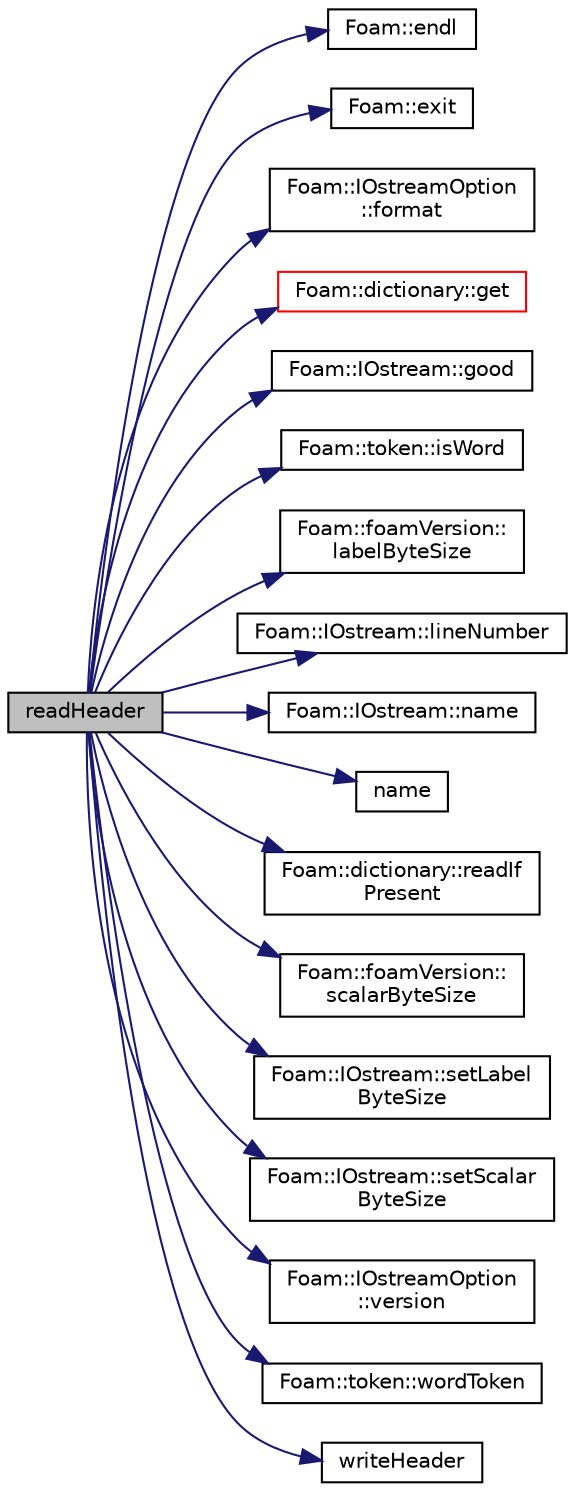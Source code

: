 digraph "readHeader"
{
  bgcolor="transparent";
  edge [fontname="Helvetica",fontsize="10",labelfontname="Helvetica",labelfontsize="10"];
  node [fontname="Helvetica",fontsize="10",shape=record];
  rankdir="LR";
  Node1 [label="readHeader",height=0.2,width=0.4,color="black", fillcolor="grey75", style="filled" fontcolor="black"];
  Node1 -> Node2 [color="midnightblue",fontsize="10",style="solid",fontname="Helvetica"];
  Node2 [label="Foam::endl",height=0.2,width=0.4,color="black",URL="$namespaceFoam.html#a2db8fe02a0d3909e9351bb4275b23ce4",tooltip="Add newline and flush stream. "];
  Node1 -> Node3 [color="midnightblue",fontsize="10",style="solid",fontname="Helvetica"];
  Node3 [label="Foam::exit",height=0.2,width=0.4,color="black",URL="$namespaceFoam.html#a06ca7250d8e89caf05243ec094843642"];
  Node1 -> Node4 [color="midnightblue",fontsize="10",style="solid",fontname="Helvetica"];
  Node4 [label="Foam::IOstreamOption\l::format",height=0.2,width=0.4,color="black",URL="$classFoam_1_1IOstreamOption.html#a36d0e60e08757dfbb7d9c9014c03b629",tooltip="Get the current stream format. "];
  Node1 -> Node5 [color="midnightblue",fontsize="10",style="solid",fontname="Helvetica"];
  Node5 [label="Foam::dictionary::get",height=0.2,width=0.4,color="red",URL="$classFoam_1_1dictionary.html#a77e42e567926a2832d92912ed995055a",tooltip="Find and return a T. FatalIOError if not found, or if the number of tokens is incorrect. "];
  Node1 -> Node6 [color="midnightblue",fontsize="10",style="solid",fontname="Helvetica"];
  Node6 [label="Foam::IOstream::good",height=0.2,width=0.4,color="black",URL="$classFoam_1_1IOstream.html#ad2e41c8280b6cdf93d39e1135d2abdf7",tooltip="Return true if next operation might succeed. "];
  Node1 -> Node7 [color="midnightblue",fontsize="10",style="solid",fontname="Helvetica"];
  Node7 [label="Foam::token::isWord",height=0.2,width=0.4,color="black",URL="$classFoam_1_1token.html#aff8351bf74c7880f1403c24dec1f82cd",tooltip="Token is WORD. "];
  Node1 -> Node8 [color="midnightblue",fontsize="10",style="solid",fontname="Helvetica"];
  Node8 [label="Foam::foamVersion::\llabelByteSize",height=0.2,width=0.4,color="black",URL="$namespaceFoam_1_1foamVersion.html#a9374b877a4b292097ab09656de5a4a45",tooltip="Extract label size (in bytes) from &quot;label=&quot; tag in string. "];
  Node1 -> Node9 [color="midnightblue",fontsize="10",style="solid",fontname="Helvetica"];
  Node9 [label="Foam::IOstream::lineNumber",height=0.2,width=0.4,color="black",URL="$classFoam_1_1IOstream.html#ada61e595ebb9210890710f2e471cdfac",tooltip="Const access to the current stream line number. "];
  Node1 -> Node10 [color="midnightblue",fontsize="10",style="solid",fontname="Helvetica"];
  Node10 [label="Foam::IOstream::name",height=0.2,width=0.4,color="black",URL="$classFoam_1_1IOstream.html#aedbb0d1d5775ad2bdcf60207355fd621",tooltip="Return the name of the stream. "];
  Node1 -> Node11 [color="midnightblue",fontsize="10",style="solid",fontname="Helvetica"];
  Node11 [label="name",height=0.2,width=0.4,color="black",URL="$classFoam_1_1IOobject.html#a6d60057c26042eaf7fa1b3b6fb07b582",tooltip="Return name. "];
  Node1 -> Node12 [color="midnightblue",fontsize="10",style="solid",fontname="Helvetica"];
  Node12 [label="Foam::dictionary::readIf\lPresent",height=0.2,width=0.4,color="black",URL="$classFoam_1_1dictionary.html#a8f7067ef9364fc3f5cb74b0f69feaef3",tooltip="Find an entry if present, and assign to T val. FatalIOError if it is found and the number of tokens i..."];
  Node1 -> Node13 [color="midnightblue",fontsize="10",style="solid",fontname="Helvetica"];
  Node13 [label="Foam::foamVersion::\lscalarByteSize",height=0.2,width=0.4,color="black",URL="$namespaceFoam_1_1foamVersion.html#ad75099208bb201a537b212c117d8a1a3",tooltip="Extract scalar size (in bytes) from &quot;scalar=&quot; tag in string. "];
  Node1 -> Node14 [color="midnightblue",fontsize="10",style="solid",fontname="Helvetica"];
  Node14 [label="Foam::IOstream::setLabel\lByteSize",height=0.2,width=0.4,color="black",URL="$classFoam_1_1IOstream.html#a4a89d6362d1bf9191dd212b06698fd53",tooltip="Set the label byte-size associated with the stream. "];
  Node1 -> Node15 [color="midnightblue",fontsize="10",style="solid",fontname="Helvetica"];
  Node15 [label="Foam::IOstream::setScalar\lByteSize",height=0.2,width=0.4,color="black",URL="$classFoam_1_1IOstream.html#a09073a5cbe25f7cd7cffb4ced6afc27f",tooltip="Set the scalar byte-size associated with the stream. "];
  Node1 -> Node16 [color="midnightblue",fontsize="10",style="solid",fontname="Helvetica"];
  Node16 [label="Foam::IOstreamOption\l::version",height=0.2,width=0.4,color="black",URL="$classFoam_1_1IOstreamOption.html#a08b592820e6b1417c4fd06cc48554423",tooltip="Get the stream version. "];
  Node1 -> Node17 [color="midnightblue",fontsize="10",style="solid",fontname="Helvetica"];
  Node17 [label="Foam::token::wordToken",height=0.2,width=0.4,color="black",URL="$classFoam_1_1token.html#ae0dabc7a27eb1575aebeb73cfb54832f",tooltip="Return const reference to the word contents. "];
  Node1 -> Node18 [color="midnightblue",fontsize="10",style="solid",fontname="Helvetica"];
  Node18 [label="writeHeader",height=0.2,width=0.4,color="black",URL="$classFoam_1_1IOobject.html#a1a76b939dc5d4b835da8fe5cc5226ffa",tooltip="Write header. "];
}
